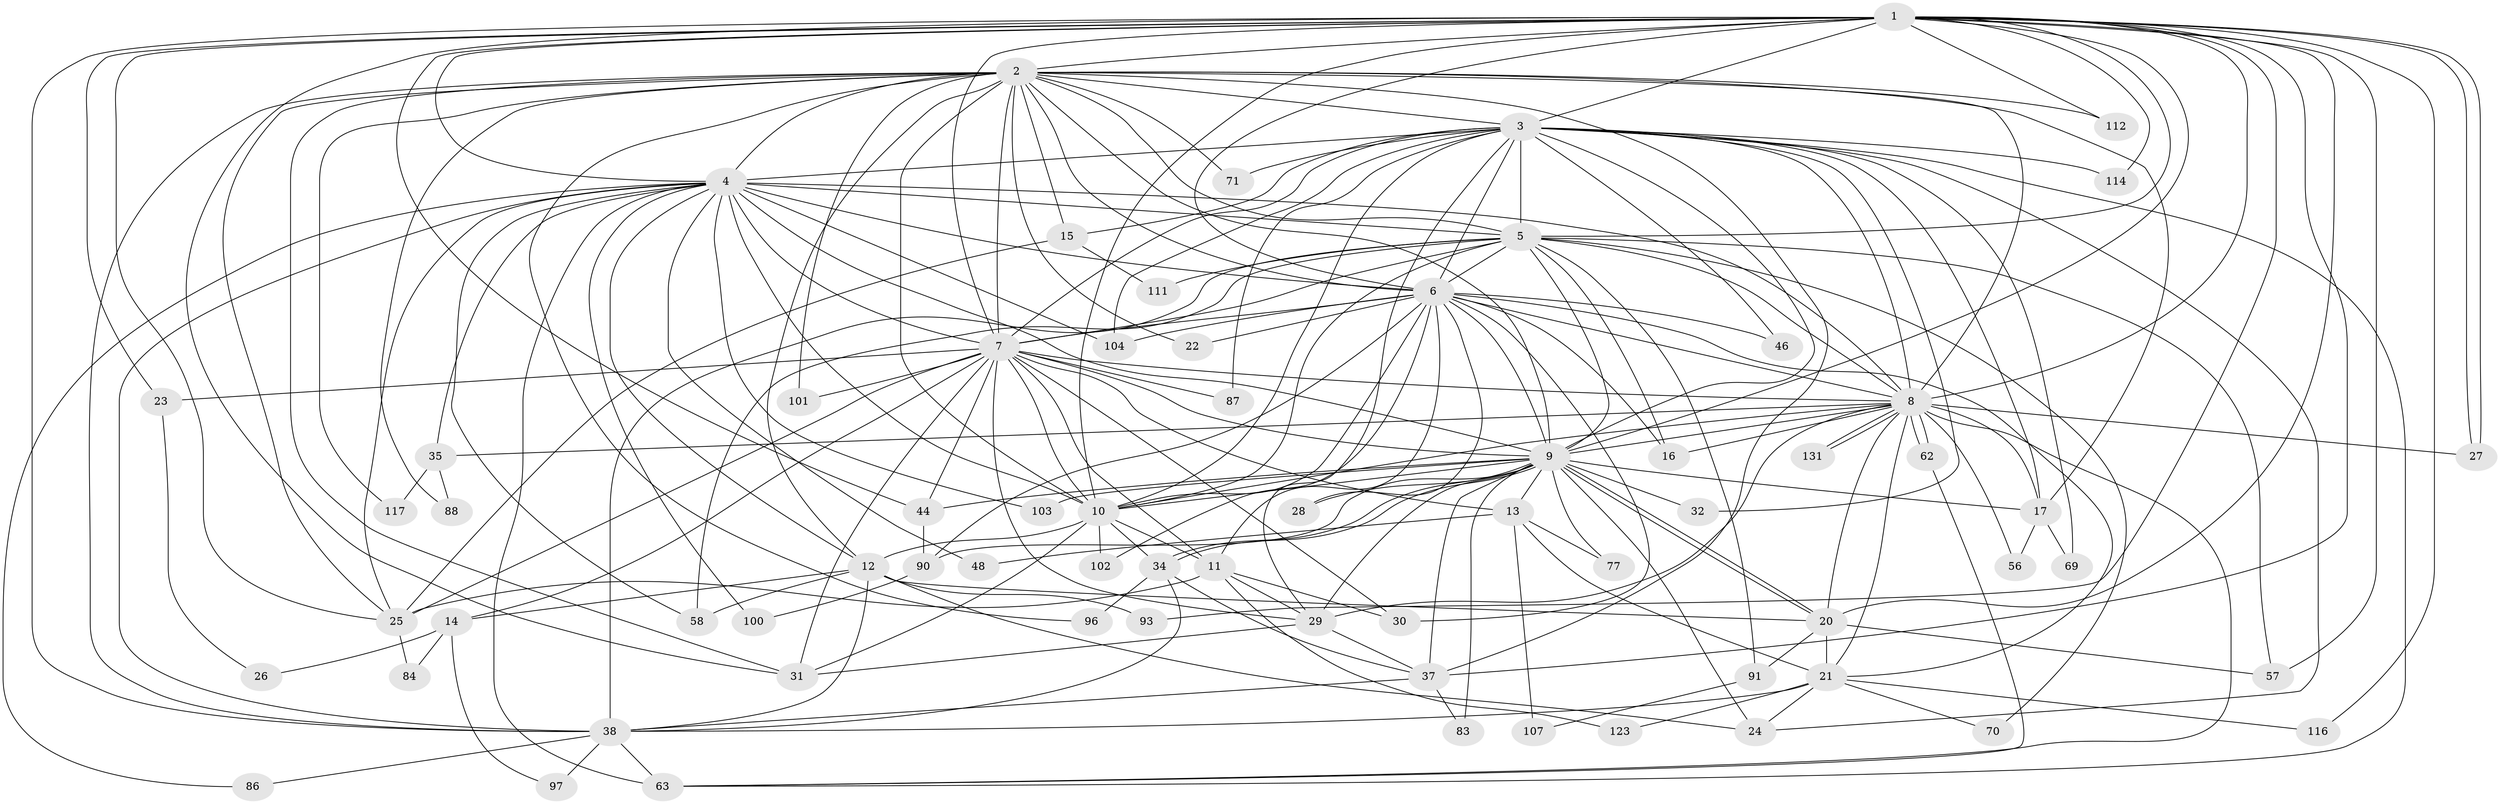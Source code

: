 // original degree distribution, {21: 0.014492753623188406, 26: 0.007246376811594203, 24: 0.007246376811594203, 20: 0.014492753623188406, 23: 0.007246376811594203, 27: 0.007246376811594203, 28: 0.007246376811594203, 16: 0.007246376811594203, 7: 0.028985507246376812, 9: 0.014492753623188406, 6: 0.036231884057971016, 5: 0.036231884057971016, 4: 0.06521739130434782, 3: 0.1956521739130435, 2: 0.5434782608695652, 8: 0.007246376811594203}
// Generated by graph-tools (version 1.1) at 2025/17/03/04/25 18:17:42]
// undirected, 69 vertices, 205 edges
graph export_dot {
graph [start="1"]
  node [color=gray90,style=filled];
  1 [super="+18+43"];
  2 [super="+45+85+36+67+113+60+133+64"];
  3 [super="+39"];
  4 [super="+51+80"];
  5 [super="+68+54+55"];
  6;
  7 [super="+19"];
  8;
  9;
  10 [super="+75+127+99+105+115"];
  11 [super="+61"];
  12;
  13;
  14;
  15;
  16 [super="+76"];
  17 [super="+125+33"];
  20 [super="+94+122+109"];
  21 [super="+50+49"];
  22;
  23;
  24 [super="+72"];
  25 [super="+78+79+73"];
  26;
  27 [super="+135"];
  28;
  29 [super="+124+47+65+42"];
  30 [super="+118"];
  31 [super="+40"];
  32;
  34;
  35;
  37 [super="+132+52+82+92"];
  38 [super="+41+59"];
  44 [super="+66"];
  46;
  48;
  56;
  57 [super="+108"];
  58 [super="+138"];
  62 [super="+98"];
  63 [super="+89+81+95"];
  69;
  70;
  71;
  77;
  83;
  84;
  86;
  87;
  88;
  90 [super="+106"];
  91;
  93;
  96;
  97;
  100;
  101;
  102;
  103;
  104;
  107;
  111;
  112;
  114;
  116;
  117 [super="+126"];
  123;
  131;
  1 -- 2 [weight=2];
  1 -- 3;
  1 -- 4;
  1 -- 5 [weight=2];
  1 -- 6;
  1 -- 7;
  1 -- 8;
  1 -- 9;
  1 -- 10;
  1 -- 27;
  1 -- 27;
  1 -- 38 [weight=2];
  1 -- 93;
  1 -- 112;
  1 -- 114;
  1 -- 116;
  1 -- 23;
  1 -- 37;
  1 -- 44;
  1 -- 25;
  1 -- 20;
  1 -- 57;
  1 -- 31;
  2 -- 3;
  2 -- 4 [weight=2];
  2 -- 5;
  2 -- 6 [weight=2];
  2 -- 7;
  2 -- 8 [weight=2];
  2 -- 9;
  2 -- 10 [weight=2];
  2 -- 12;
  2 -- 15;
  2 -- 22;
  2 -- 101;
  2 -- 112;
  2 -- 117;
  2 -- 25;
  2 -- 96;
  2 -- 88;
  2 -- 17;
  2 -- 38 [weight=2];
  2 -- 37;
  2 -- 31;
  2 -- 71;
  3 -- 4;
  3 -- 5;
  3 -- 6;
  3 -- 7;
  3 -- 8 [weight=2];
  3 -- 9;
  3 -- 10 [weight=2];
  3 -- 15;
  3 -- 32;
  3 -- 46;
  3 -- 69;
  3 -- 71;
  3 -- 114;
  3 -- 24;
  3 -- 17;
  3 -- 29;
  3 -- 104;
  3 -- 87;
  3 -- 63;
  4 -- 5 [weight=2];
  4 -- 6 [weight=2];
  4 -- 7;
  4 -- 8;
  4 -- 9;
  4 -- 10 [weight=2];
  4 -- 12;
  4 -- 35;
  4 -- 48;
  4 -- 58;
  4 -- 63;
  4 -- 86;
  4 -- 100;
  4 -- 103;
  4 -- 104;
  4 -- 38;
  4 -- 25;
  5 -- 6 [weight=2];
  5 -- 7;
  5 -- 8;
  5 -- 9 [weight=2];
  5 -- 10 [weight=2];
  5 -- 16;
  5 -- 57;
  5 -- 91;
  5 -- 58;
  5 -- 38 [weight=2];
  5 -- 111;
  5 -- 70;
  6 -- 7 [weight=2];
  6 -- 8;
  6 -- 9;
  6 -- 10;
  6 -- 16;
  6 -- 21;
  6 -- 22;
  6 -- 28;
  6 -- 46;
  6 -- 102;
  6 -- 104;
  6 -- 11;
  6 -- 90;
  6 -- 30;
  7 -- 8;
  7 -- 9;
  7 -- 10;
  7 -- 11;
  7 -- 13;
  7 -- 14;
  7 -- 29;
  7 -- 30;
  7 -- 44 [weight=2];
  7 -- 87;
  7 -- 101;
  7 -- 23;
  7 -- 25;
  7 -- 31;
  8 -- 9;
  8 -- 10 [weight=2];
  8 -- 17 [weight=2];
  8 -- 21;
  8 -- 35;
  8 -- 56;
  8 -- 62;
  8 -- 62;
  8 -- 131;
  8 -- 131;
  8 -- 27;
  8 -- 20 [weight=2];
  8 -- 63;
  8 -- 16;
  8 -- 29;
  9 -- 10;
  9 -- 13;
  9 -- 17 [weight=2];
  9 -- 20;
  9 -- 20;
  9 -- 24;
  9 -- 28;
  9 -- 29 [weight=2];
  9 -- 32;
  9 -- 34;
  9 -- 34;
  9 -- 37;
  9 -- 77;
  9 -- 83;
  9 -- 90;
  9 -- 103;
  9 -- 44;
  10 -- 11;
  10 -- 31;
  10 -- 102;
  10 -- 34;
  10 -- 12;
  11 -- 25;
  11 -- 30;
  11 -- 123;
  11 -- 29;
  12 -- 14;
  12 -- 24;
  12 -- 58;
  12 -- 93;
  12 -- 20;
  12 -- 38;
  13 -- 48;
  13 -- 77;
  13 -- 107;
  13 -- 21;
  14 -- 26;
  14 -- 84;
  14 -- 97;
  15 -- 25;
  15 -- 111;
  17 -- 56;
  17 -- 69;
  20 -- 57;
  20 -- 91;
  20 -- 21;
  21 -- 116;
  21 -- 123;
  21 -- 24;
  21 -- 70;
  21 -- 38;
  23 -- 26;
  25 -- 84;
  29 -- 31;
  29 -- 37;
  34 -- 96;
  34 -- 37;
  34 -- 38;
  35 -- 88;
  35 -- 117 [weight=2];
  37 -- 83;
  37 -- 38;
  38 -- 97;
  38 -- 86;
  38 -- 63 [weight=2];
  44 -- 90;
  62 -- 63;
  90 -- 100;
  91 -- 107;
}
